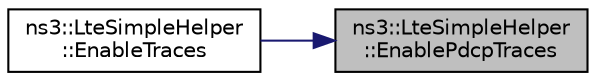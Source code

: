 digraph "ns3::LteSimpleHelper::EnablePdcpTraces"
{
 // LATEX_PDF_SIZE
  edge [fontname="Helvetica",fontsize="10",labelfontname="Helvetica",labelfontsize="10"];
  node [fontname="Helvetica",fontsize="10",shape=record];
  rankdir="RL";
  Node1 [label="ns3::LteSimpleHelper\l::EnablePdcpTraces",height=0.2,width=0.4,color="black", fillcolor="grey75", style="filled", fontcolor="black",tooltip="Enable trace sinks for PDCP layer."];
  Node1 -> Node2 [dir="back",color="midnightblue",fontsize="10",style="solid",fontname="Helvetica"];
  Node2 [label="ns3::LteSimpleHelper\l::EnableTraces",height=0.2,width=0.4,color="black", fillcolor="white", style="filled",URL="$classns3_1_1_lte_simple_helper.html#aefb533d3e1c41ba9c4529de59c5c7d4e",tooltip="Enables trace sinks for MAC, RLC and PDCP."];
}

